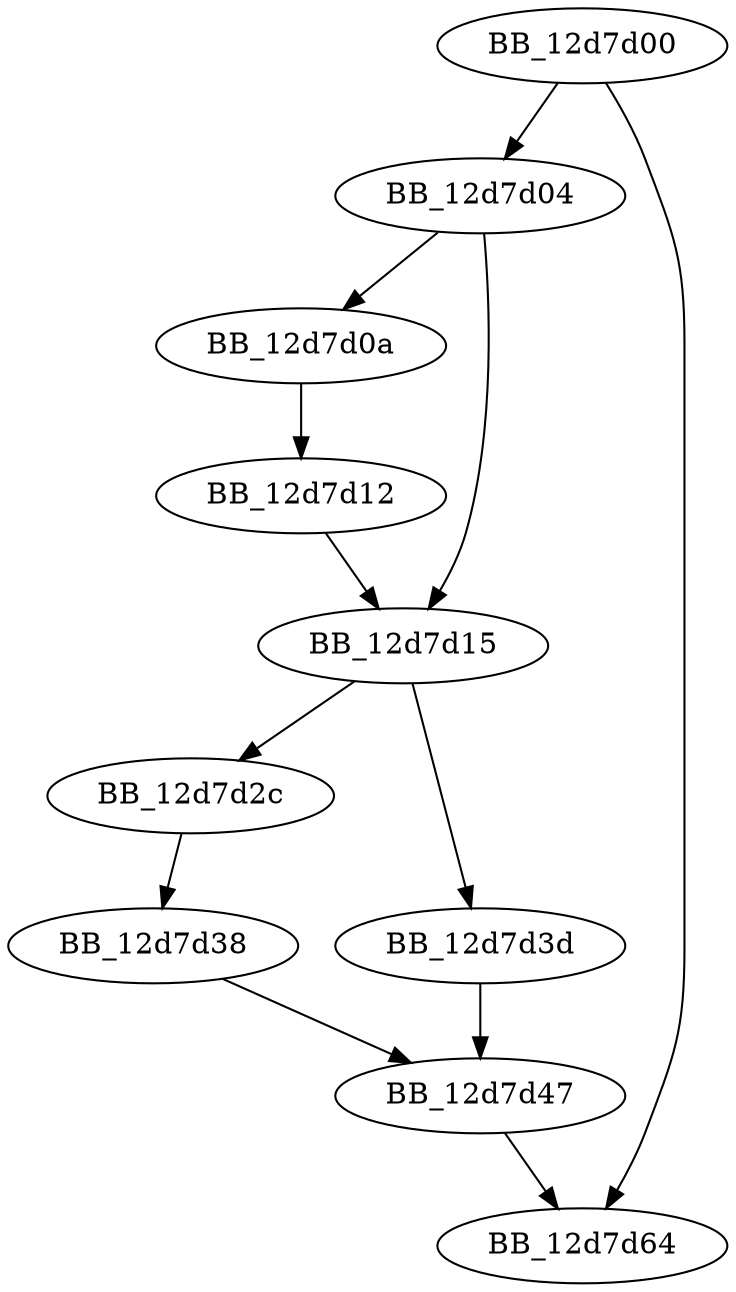 DiGraph sub_12D7D00{
BB_12d7d00->BB_12d7d04
BB_12d7d00->BB_12d7d64
BB_12d7d04->BB_12d7d0a
BB_12d7d04->BB_12d7d15
BB_12d7d0a->BB_12d7d12
BB_12d7d12->BB_12d7d15
BB_12d7d15->BB_12d7d2c
BB_12d7d15->BB_12d7d3d
BB_12d7d2c->BB_12d7d38
BB_12d7d38->BB_12d7d47
BB_12d7d3d->BB_12d7d47
BB_12d7d47->BB_12d7d64
}
